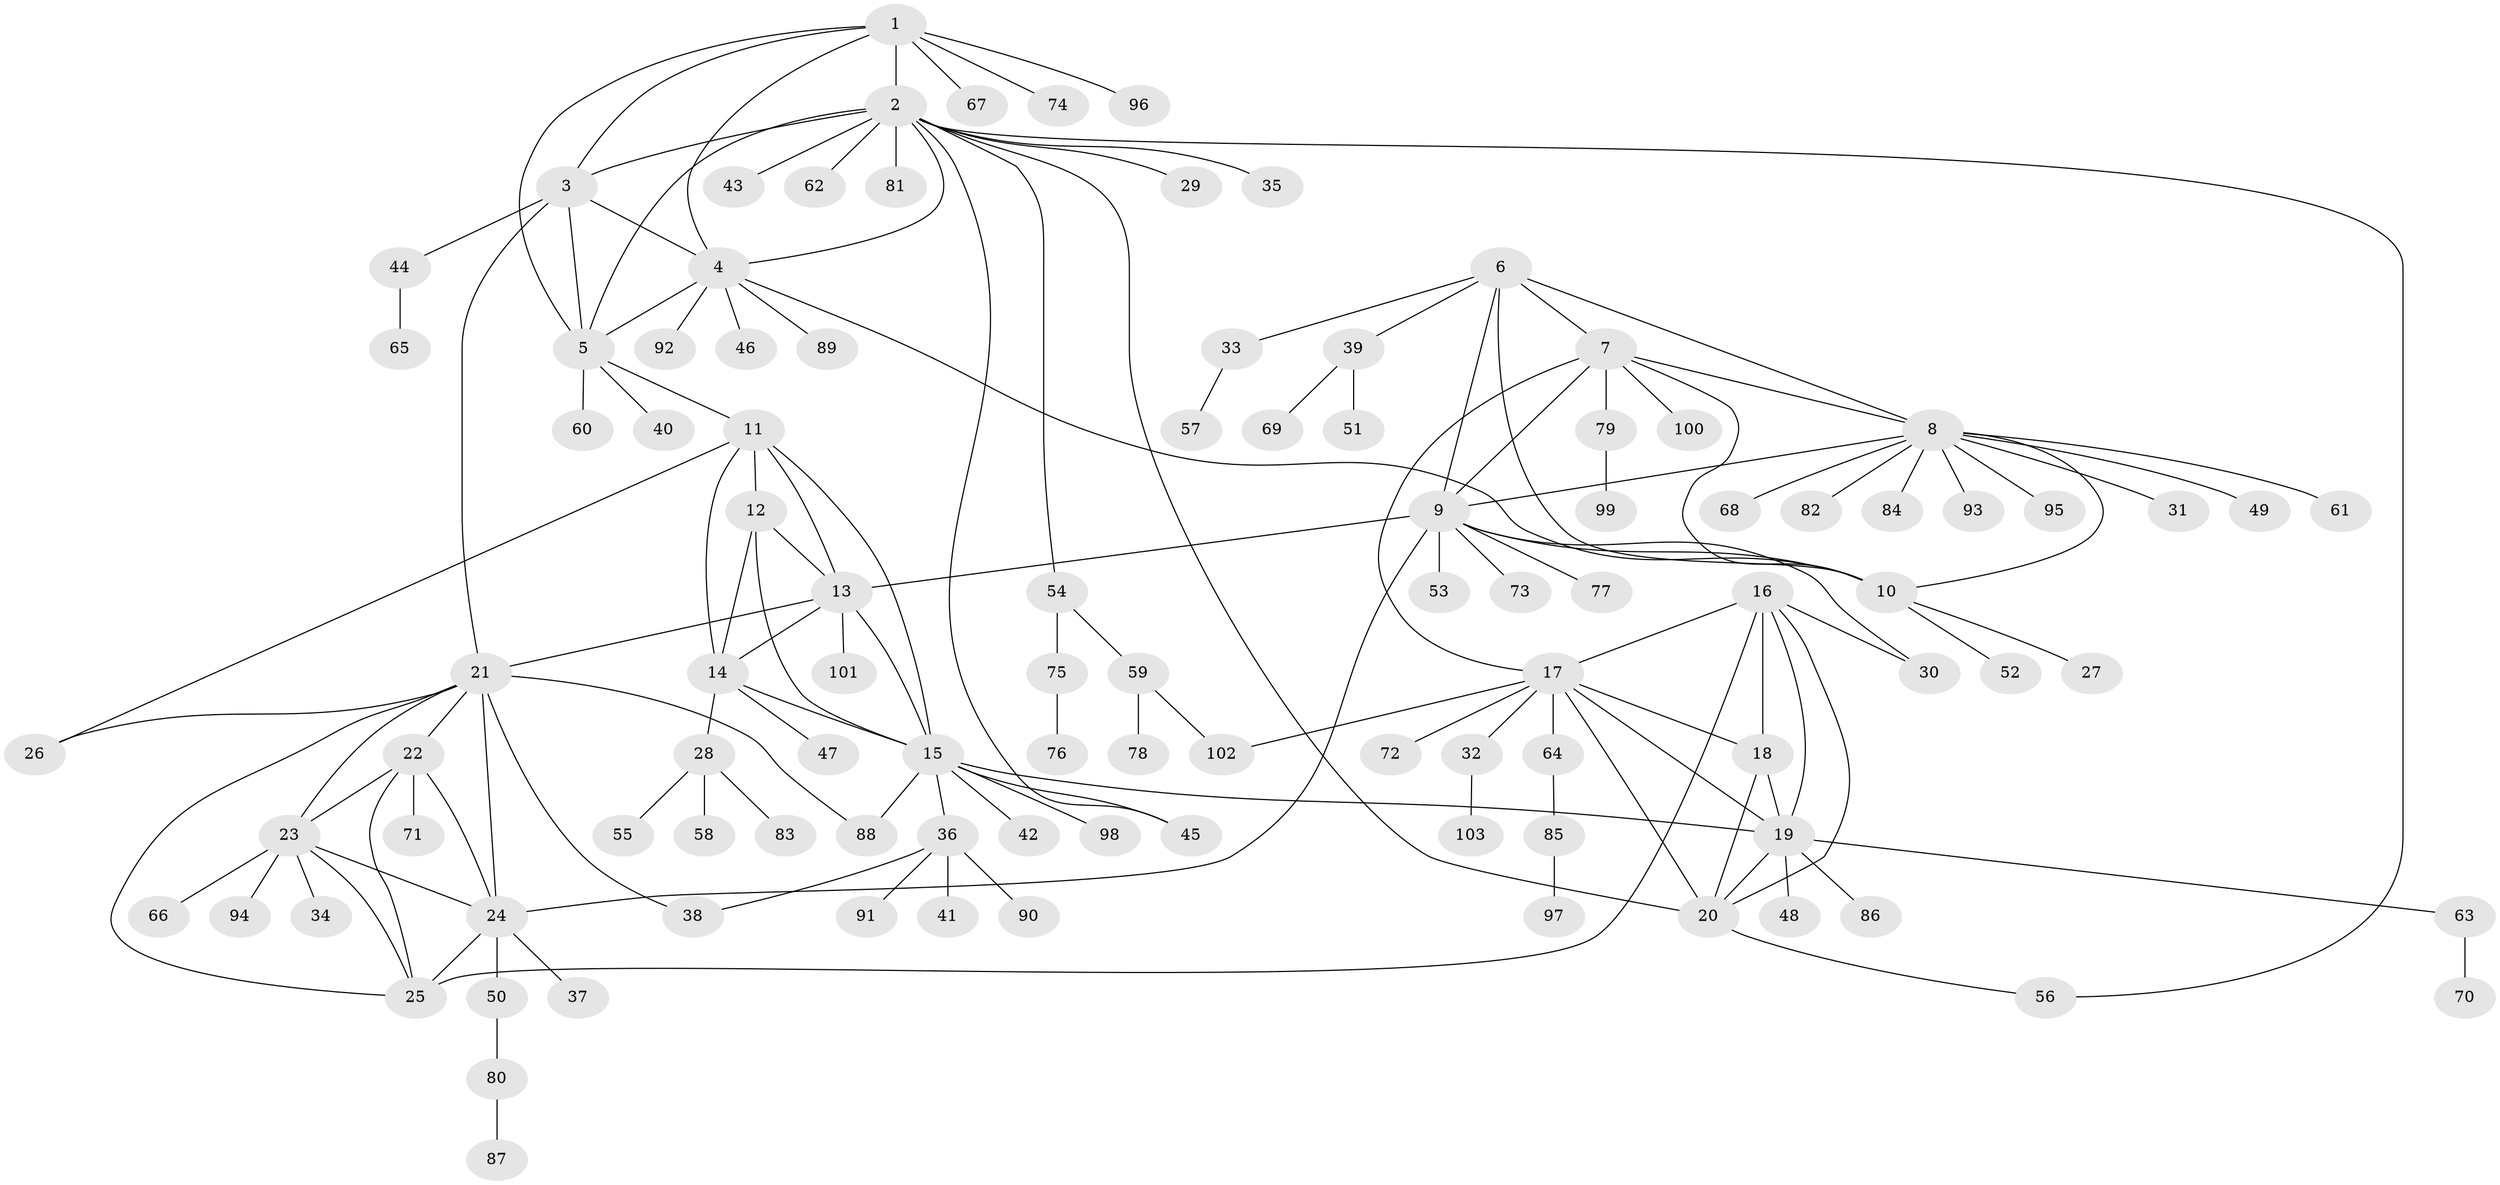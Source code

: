 // Generated by graph-tools (version 1.1) at 2025/54/03/09/25 04:54:28]
// undirected, 103 vertices, 145 edges
graph export_dot {
graph [start="1"]
  node [color=gray90,style=filled];
  1;
  2;
  3;
  4;
  5;
  6;
  7;
  8;
  9;
  10;
  11;
  12;
  13;
  14;
  15;
  16;
  17;
  18;
  19;
  20;
  21;
  22;
  23;
  24;
  25;
  26;
  27;
  28;
  29;
  30;
  31;
  32;
  33;
  34;
  35;
  36;
  37;
  38;
  39;
  40;
  41;
  42;
  43;
  44;
  45;
  46;
  47;
  48;
  49;
  50;
  51;
  52;
  53;
  54;
  55;
  56;
  57;
  58;
  59;
  60;
  61;
  62;
  63;
  64;
  65;
  66;
  67;
  68;
  69;
  70;
  71;
  72;
  73;
  74;
  75;
  76;
  77;
  78;
  79;
  80;
  81;
  82;
  83;
  84;
  85;
  86;
  87;
  88;
  89;
  90;
  91;
  92;
  93;
  94;
  95;
  96;
  97;
  98;
  99;
  100;
  101;
  102;
  103;
  1 -- 2;
  1 -- 3;
  1 -- 4;
  1 -- 5;
  1 -- 67;
  1 -- 74;
  1 -- 96;
  2 -- 3;
  2 -- 4;
  2 -- 5;
  2 -- 20;
  2 -- 29;
  2 -- 35;
  2 -- 43;
  2 -- 45;
  2 -- 54;
  2 -- 56;
  2 -- 62;
  2 -- 81;
  3 -- 4;
  3 -- 5;
  3 -- 21;
  3 -- 44;
  4 -- 5;
  4 -- 10;
  4 -- 46;
  4 -- 89;
  4 -- 92;
  5 -- 11;
  5 -- 40;
  5 -- 60;
  6 -- 7;
  6 -- 8;
  6 -- 9;
  6 -- 10;
  6 -- 33;
  6 -- 39;
  7 -- 8;
  7 -- 9;
  7 -- 10;
  7 -- 17;
  7 -- 79;
  7 -- 100;
  8 -- 9;
  8 -- 10;
  8 -- 31;
  8 -- 49;
  8 -- 61;
  8 -- 68;
  8 -- 82;
  8 -- 84;
  8 -- 93;
  8 -- 95;
  9 -- 10;
  9 -- 13;
  9 -- 24;
  9 -- 30;
  9 -- 53;
  9 -- 73;
  9 -- 77;
  10 -- 27;
  10 -- 52;
  11 -- 12;
  11 -- 13;
  11 -- 14;
  11 -- 15;
  11 -- 26;
  12 -- 13;
  12 -- 14;
  12 -- 15;
  13 -- 14;
  13 -- 15;
  13 -- 21;
  13 -- 101;
  14 -- 15;
  14 -- 28;
  14 -- 47;
  15 -- 19;
  15 -- 36;
  15 -- 42;
  15 -- 45;
  15 -- 88;
  15 -- 98;
  16 -- 17;
  16 -- 18;
  16 -- 19;
  16 -- 20;
  16 -- 25;
  16 -- 30;
  17 -- 18;
  17 -- 19;
  17 -- 20;
  17 -- 32;
  17 -- 64;
  17 -- 72;
  17 -- 102;
  18 -- 19;
  18 -- 20;
  19 -- 20;
  19 -- 48;
  19 -- 63;
  19 -- 86;
  20 -- 56;
  21 -- 22;
  21 -- 23;
  21 -- 24;
  21 -- 25;
  21 -- 26;
  21 -- 38;
  21 -- 88;
  22 -- 23;
  22 -- 24;
  22 -- 25;
  22 -- 71;
  23 -- 24;
  23 -- 25;
  23 -- 34;
  23 -- 66;
  23 -- 94;
  24 -- 25;
  24 -- 37;
  24 -- 50;
  28 -- 55;
  28 -- 58;
  28 -- 83;
  32 -- 103;
  33 -- 57;
  36 -- 38;
  36 -- 41;
  36 -- 90;
  36 -- 91;
  39 -- 51;
  39 -- 69;
  44 -- 65;
  50 -- 80;
  54 -- 59;
  54 -- 75;
  59 -- 78;
  59 -- 102;
  63 -- 70;
  64 -- 85;
  75 -- 76;
  79 -- 99;
  80 -- 87;
  85 -- 97;
}
